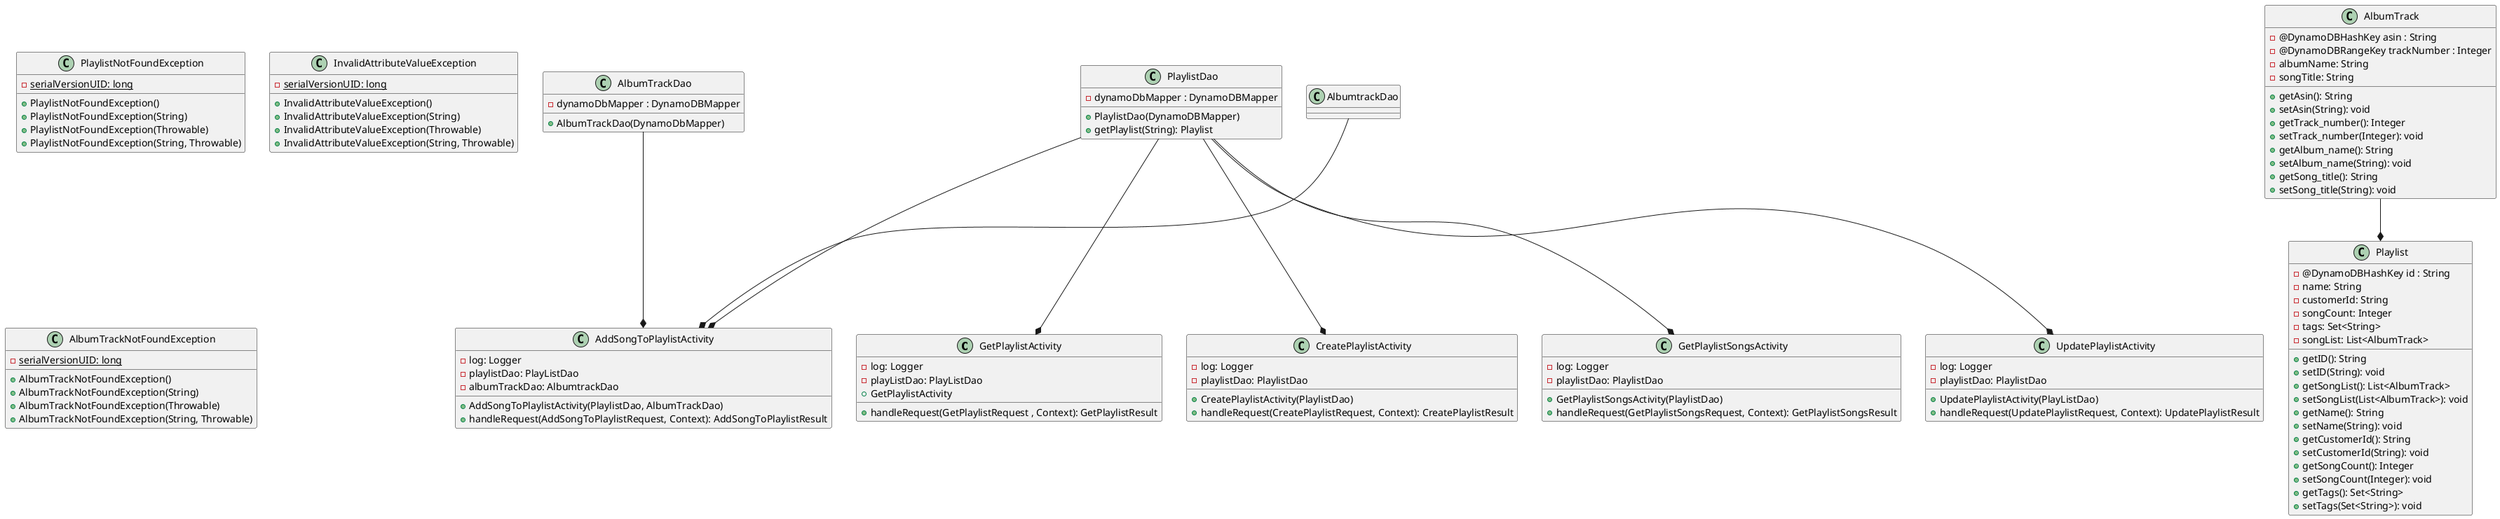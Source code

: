PARTICIPANTS: use this file for creating the class diagram in mastery task 01

@startuml

class GetPlaylistActivity {
- log: Logger
- playListDao: PlayListDao
+ GetPlaylistActivity
+ handleRequest(GetPlaylistRequest , Context): GetPlaylistResult
}

class AddSongToPlaylistActivity {
- log: Logger
- playlistDao: PlayListDao
- albumTrackDao: AlbumtrackDao
+ AddSongToPlaylistActivity(PlaylistDao, AlbumTrackDao)
+ handleRequest(AddSongToPlaylistRequest, Context): AddSongToPlaylistResult
}

class CreatePlaylistActivity {
- log: Logger
- playlistDao: PlaylistDao
+ CreatePlaylistActivity(PlaylistDao)
+ handleRequest(CreatePlaylistRequest, Context): CreatePlaylistResult
 }

class GetPlaylistSongsActivity {
- log: Logger
- playlistDao: PlaylistDao
+ GetPlaylistSongsActivity(PlaylistDao)
+ handleRequest(GetPlaylistSongsRequest, Context): GetPlaylistSongsResult
}

class UpdatePlaylistActivity {
- log: Logger
- playlistDao: PlaylistDao
+ UpdatePlaylistActivity(PlayListDao)
+ handleRequest(UpdatePlaylistRequest, Context): UpdatePlaylistResult
}

class PlaylistDao {
- dynamoDbMapper : DynamoDBMapper
+ PlaylistDao(DynamoDBMapper)
+ getPlaylist(String): Playlist
}

class AlbumTrackDao {
- dynamoDbMapper : DynamoDBMapper
+ AlbumTrackDao(DynamoDbMapper)
}

class PlaylistNotFoundException {
- {static} serialVersionUID: long
+ PlaylistNotFoundException()
+ PlaylistNotFoundException(String)
+ PlaylistNotFoundException(Throwable)
+ PlaylistNotFoundException(String, Throwable)
}

class InvalidAttributeValueException {
- {static} serialVersionUID: long
+ InvalidAttributeValueException()
+ InvalidAttributeValueException(String)
+ InvalidAttributeValueException(Throwable)
+ InvalidAttributeValueException(String, Throwable)
}

class AlbumTrackNotFoundException {
- {static} serialVersionUID: long
+ AlbumTrackNotFoundException()
+ AlbumTrackNotFoundException(String)
+ AlbumTrackNotFoundException(Throwable)
+ AlbumTrackNotFoundException(String, Throwable)
}

class Playlist {
- @DynamoDBHashKey id : String
- name: String
- customerId: String
- songCount: Integer
- tags: Set<String>
- songList: List<AlbumTrack>
+ getID(): String
+ setID(String): void
+ getSongList(): List<AlbumTrack>
+ setSongList(List<AlbumTrack>): void
+ getName(): String
+ setName(String): void
+ getCustomerId(): String
+ setCustomerId(String): void
+ getSongCount(): Integer
+ setSongCount(Integer): void
+ getTags(): Set<String>
+ setTags(Set<String>): void
}

class AlbumTrack{
- @DynamoDBHashKey asin : String
- @DynamoDBRangeKey trackNumber : Integer
- albumName: String
- songTitle: String
+ getAsin(): String
+ setAsin(String): void
+ getTrack_number(): Integer
+ setTrack_number(Integer): void
+ getAlbum_name(): String
+ setAlbum_name(String): void
+ getSong_title(): String
+ setSong_title(String): void
}

PlaylistDao --* AddSongToPlaylistActivity
AlbumTrackDao --* AddSongToPlaylistActivity
PlaylistDao --* GetPlaylistActivity
PlaylistDao --* CreatePlaylistActivity
PlaylistDao --* GetPlaylistSongsActivity
PlaylistDao --* UpdatePlaylistActivity
AlbumTrack --* Playlist
AlbumtrackDao --* AddSongToPlaylistActivity
@enduml